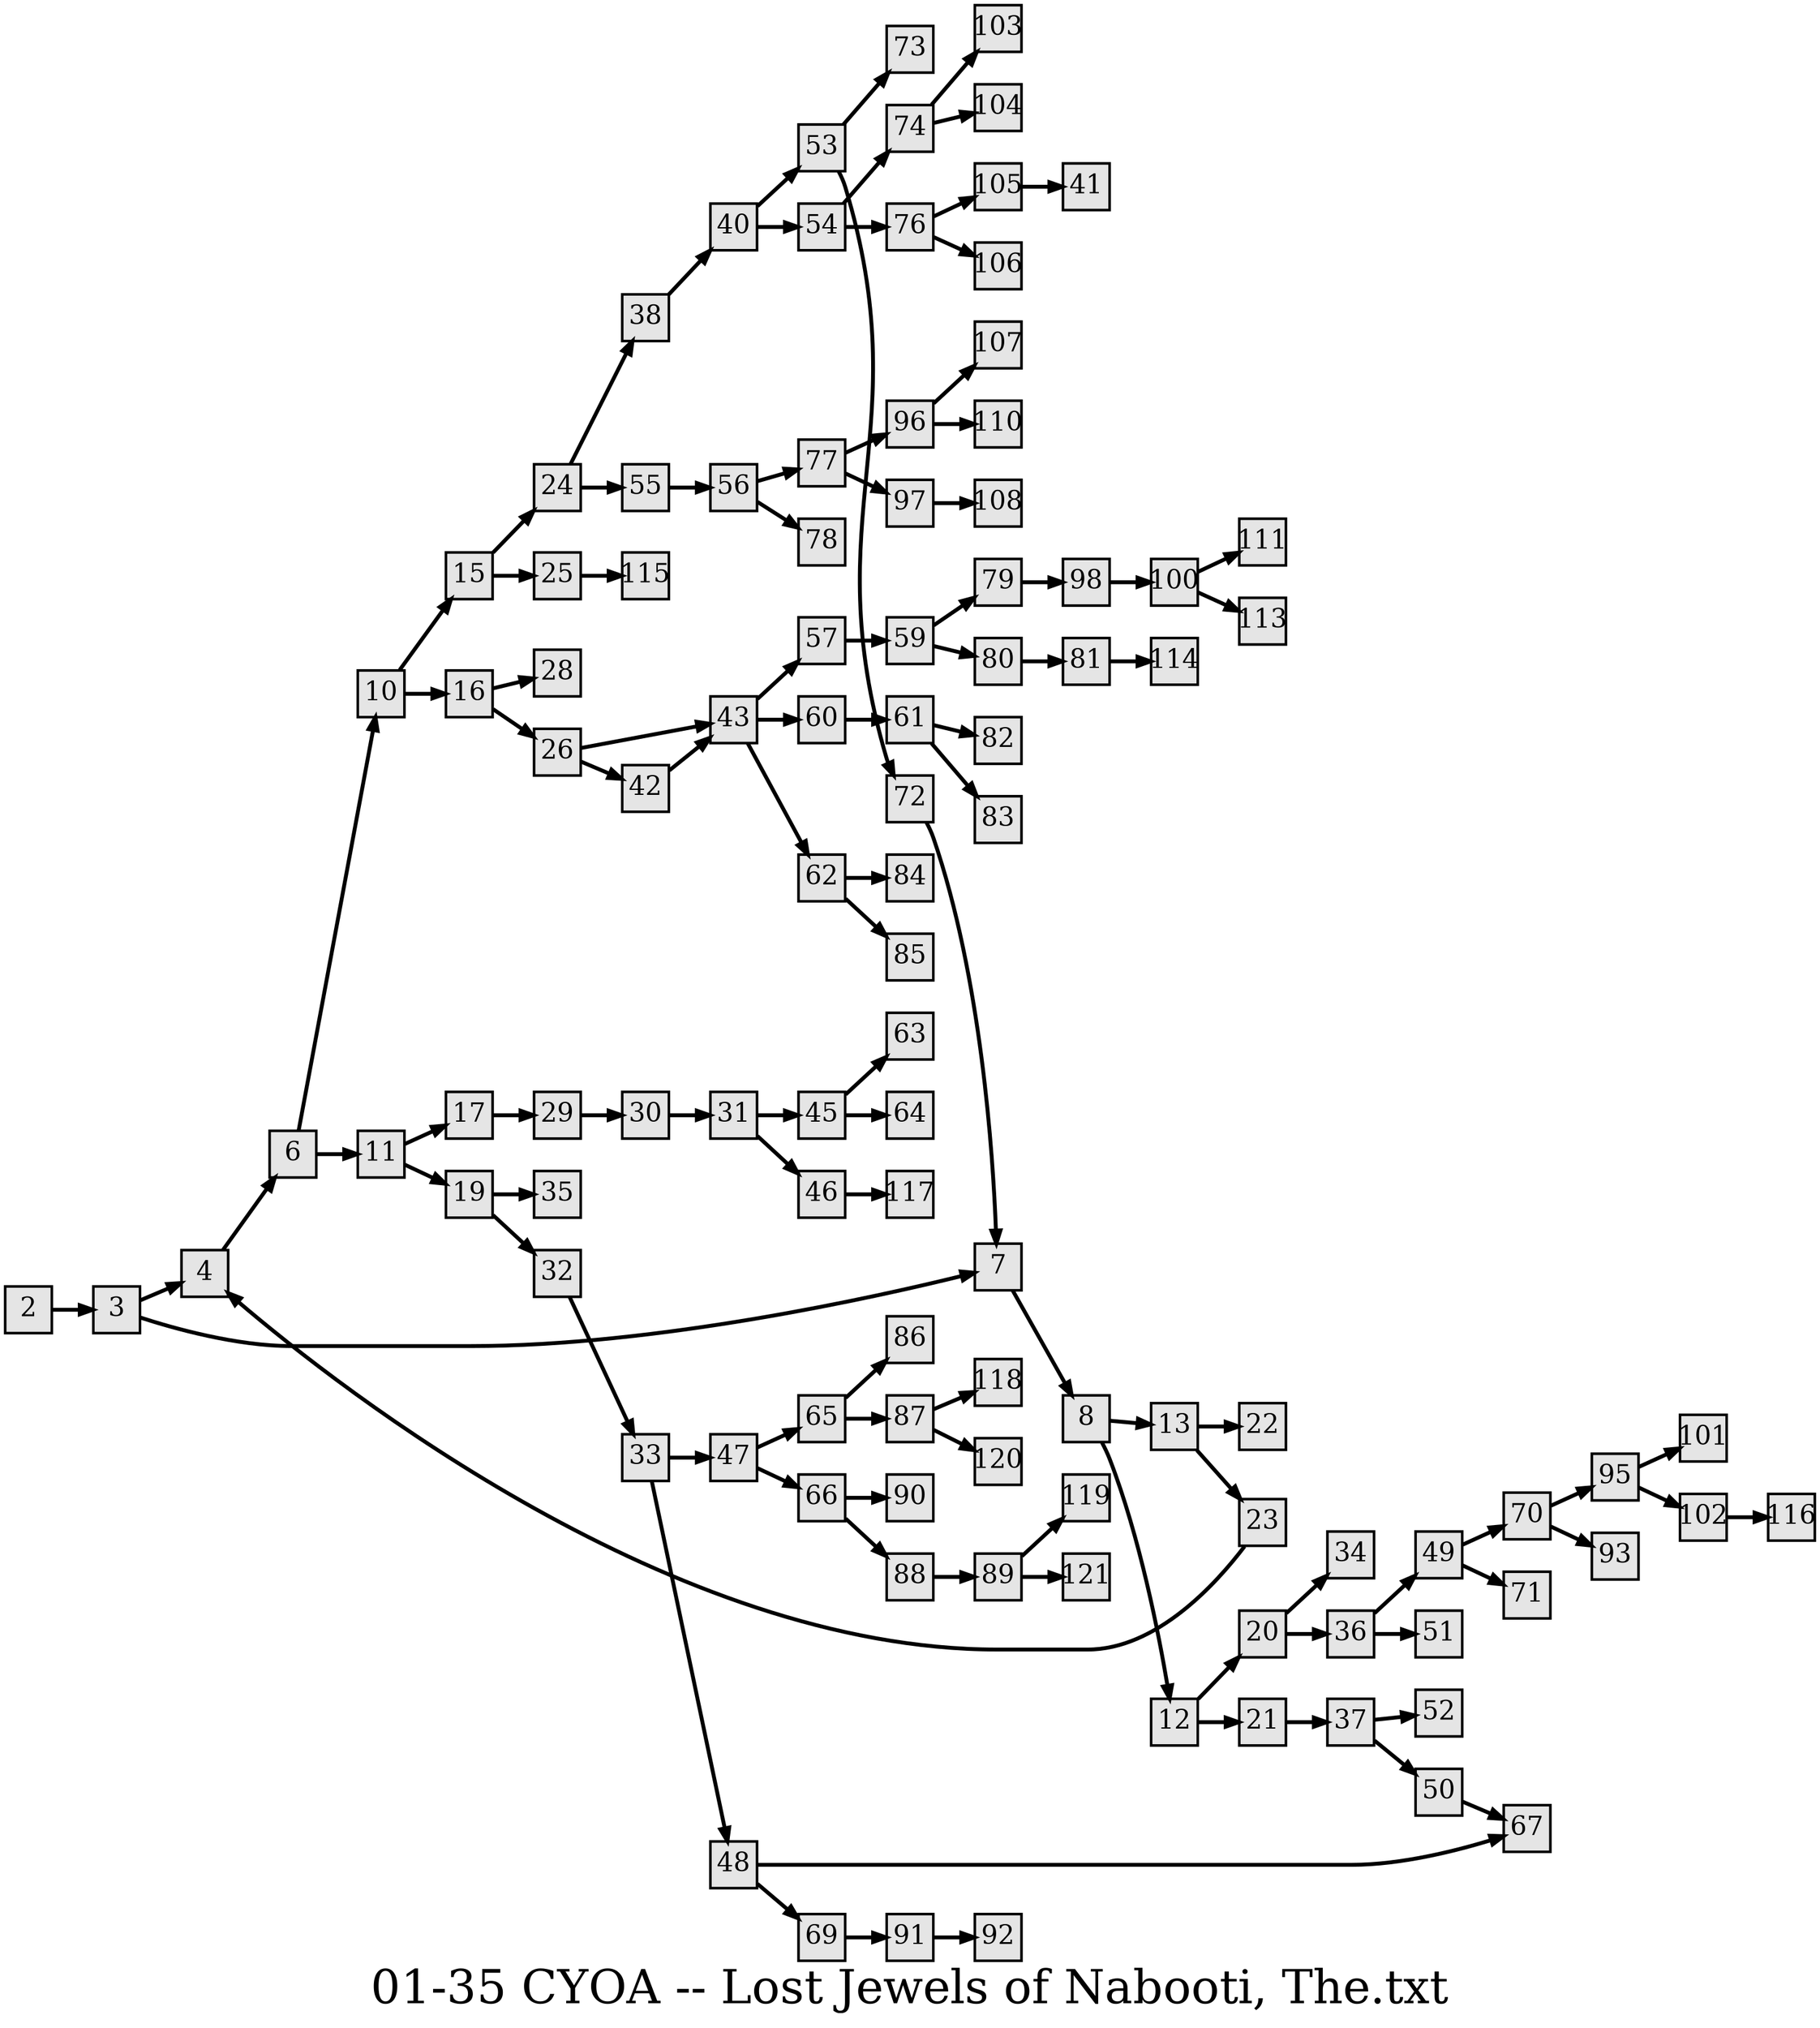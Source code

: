 digraph g{
  graph [ label="01-35 CYOA -- Lost Jewels of Nabooti, The.txt" rankdir=LR, ordering=out, fontsize=36, nodesep="0.35", ranksep="0.45"];
  node  [shape=rect, penwidth=2, fontsize=20, style=filled, fillcolor=grey90, margin="0,0", labelfloat=true, regular=true, fixedsize=true];
  edge  [labelfloat=true, penwidth=3, fontsize=12];

  2 -> 3;
  3 -> 4;
  3 -> 7;
  4 -> 6;
  6 -> 10;
  6 -> 11;
  7 -> 8;
  8 -> 13;
  8 -> 12;
  10 -> 15;
  10 -> 16;
  11 -> 17;
  11 -> 19;
  12 -> 20;
  12 -> 21;
  13 -> 22;
  13 -> 23;
  15 -> 24;
  15 -> 25;
  16 -> 28;
  16 -> 26;
  17 -> 29;
  19 -> 32;
  19 -> 35;
  20 -> 34;
  20 -> 36;
  21 -> 37;
  23 -> 4;
  24 -> 38;
  24 -> 55;
  25 -> 115;
  26 -> 43;
  26 -> 42;
  29 -> 30;
  30 -> 31;
  31 -> 45;
  31 -> 46;
  32 -> 33;
  33 -> 47;
  33 -> 48;
  36 -> 49;
  36 -> 51;
  37 -> 50;
  37 -> 52;
  38 -> 40;
  40 -> 53;
  40 -> 54;
  42 -> 43;
  43 -> 57;
  43 -> 60;
  43 -> 62;
  45 -> 63;
  45 -> 64;
  46 -> 117;
  47 -> 65;
  47 -> 66;
  48 -> 67;
  48 -> 69;
  49 -> 70;
  49 -> 71;
  50 -> 67;
  53 -> 72;
  53 -> 73;
  54 -> 74;
  54 -> 76;
  55 -> 56;
  56 -> 77;
  56 -> 78;
  57 -> 59;
  59 -> 79;
  59 -> 80;
  60 -> 61;
  61 -> 82;
  61 -> 83;
  62 -> 84;
  62 -> 85;
  65 -> 86;
  65 -> 87;
  66 -> 88;
  66 -> 90;
  69 -> 91;
  70 -> 95;
  70 -> 93;
  72 -> 7;
  74 -> 103;
  74 -> 104;
  76 -> 105;
  76 -> 106;
  77 -> 96;
  77 -> 97;
  79 -> 98;
  80 -> 81;
  81 -> 114;
  87 -> 118;
  87 -> 120;
  88 -> 89;
  89 -> 119;
  89 -> 121;
  91 -> 92;
  95 -> 101;
  95 -> 102;
  96 -> 107;
  96 -> 110;
  97 -> 108;
  98 -> 100;
  100 -> 111;
  100 -> 113;
  102 -> 116;
  105 -> 41;
}

